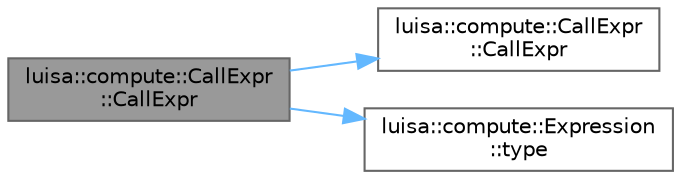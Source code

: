 digraph "luisa::compute::CallExpr::CallExpr"
{
 // LATEX_PDF_SIZE
  bgcolor="transparent";
  edge [fontname=Helvetica,fontsize=10,labelfontname=Helvetica,labelfontsize=10];
  node [fontname=Helvetica,fontsize=10,shape=box,height=0.2,width=0.4];
  rankdir="LR";
  Node1 [id="Node000001",label="luisa::compute::CallExpr\l::CallExpr",height=0.2,width=0.4,color="gray40", fillcolor="grey60", style="filled", fontcolor="black",tooltip="Construct a new CallExpr object calling builtin function"];
  Node1 -> Node2 [id="edge3_Node000001_Node000002",color="steelblue1",style="solid",tooltip=" "];
  Node2 [id="Node000002",label="luisa::compute::CallExpr\l::CallExpr",height=0.2,width=0.4,color="grey40", fillcolor="white", style="filled",URL="$classluisa_1_1compute_1_1_call_expr.html#aa4346f8eea55e0417d51f69e764871ba",tooltip=" "];
  Node1 -> Node3 [id="edge4_Node000001_Node000003",color="steelblue1",style="solid",tooltip=" "];
  Node3 [id="Node000003",label="luisa::compute::Expression\l::type",height=0.2,width=0.4,color="grey40", fillcolor="white", style="filled",URL="$classluisa_1_1compute_1_1_expression.html#a8bc5f8340d3b335c788bb1526982cf9d",tooltip=" "];
}
